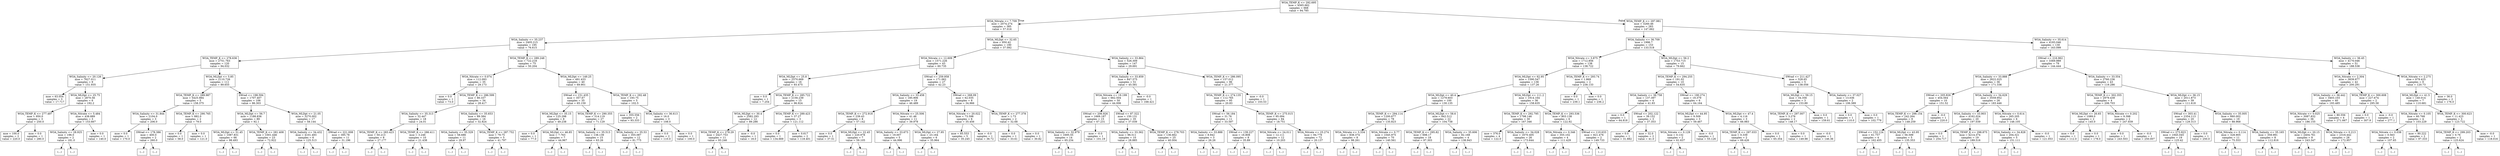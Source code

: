 digraph Tree {
node [shape=box] ;
0 [label="WOA_TEMP_K <= 292.695\nmse = 4565.662\nsamples = 668\nvalue = 94.785"] ;
1 [label="WOA_Nitrate <= 7.709\nmse = 2074.274\nsamples = 385\nvalue = 57.016"] ;
0 -> 1 [labeldistance=2.5, labelangle=45, headlabel="True"] ;
2 [label="WOA_Salinity <= 35.237\nmse = 2405.215\nsamples = 195\nvalue = 76.615"] ;
1 -> 2 ;
3 [label="WOA_TEMP_K <= 278.636\nmse = 2751.763\nsamples = 120\nvalue = 94.032"] ;
2 -> 3 ;
4 [label="WOA_Salinity <= 20.126\nmse = 7627.011\nsamples = 9\nvalue = 151.935"] ;
3 -> 4 ;
5 [label="mse = 63.054\nsamples = 3\nvalue = 17.717"] ;
4 -> 5 ;
6 [label="WOA_MLDpt <= 25.75\nmse = 2870.56\nsamples = 6\nvalue = 192.2"] ;
4 -> 6 ;
7 [label="WOA_TEMP_K <= 277.497\nmse = 950.0\nsamples = 3\nvalue = 250.0"] ;
6 -> 7 ;
8 [label="mse = 100.0\nsamples = 2\nvalue = 220.0"] ;
7 -> 8 ;
9 [label="mse = 0.0\nsamples = 1\nvalue = 280.0"] ;
7 -> 9 ;
10 [label="WOA_Nitrate <= 5.484\nmse = 438.889\nsamples = 3\nvalue = 153.667"] ;
6 -> 10 ;
11 [label="WOA_Salinity <= 28.925\nmse = 196.0\nsamples = 2\nvalue = 181.0"] ;
10 -> 11 ;
12 [label="(...)"] ;
11 -> 12 ;
13 [label="(...)"] ;
11 -> 13 ;
14 [label="mse = 0.0\nsamples = 1\nvalue = 140.0"] ;
10 -> 14 ;
15 [label="WOA_MLDpt <= 5.85\nmse = 2110.726\nsamples = 111\nvalue = 89.655"] ;
3 -> 15 ;
16 [label="WOA_TEMP_K <= 289.987\nmse = 5425.984\nsamples = 5\nvalue = 158.375"] ;
15 -> 16 ;
17 [label="WOA_Salinity <= 31.844\nmse = 2104.0\nsamples = 3\nvalue = 206.0"] ;
16 -> 17 ;
18 [label="mse = 0.0\nsamples = 1\nvalue = 170.0"] ;
17 -> 18 ;
19 [label="SWrad <= 178.386\nmse = 400.0\nsamples = 2\nvalue = 260.0"] ;
17 -> 19 ;
20 [label="(...)"] ;
19 -> 20 ;
21 [label="(...)"] ;
19 -> 21 ;
22 [label="WOA_TEMP_K <= 290.765\nmse = 882.0\nsamples = 2\nvalue = 79.0"] ;
16 -> 22 ;
23 [label="mse = 0.0\nsamples = 1\nvalue = 58.0"] ;
22 -> 23 ;
24 [label="mse = 0.0\nsamples = 1\nvalue = 121.0"] ;
22 -> 24 ;
25 [label="SWrad <= 198.594\nmse = 1707.407\nsamples = 106\nvalue = 86.303"] ;
15 -> 25 ;
26 [label="WOA_MLDpt <= 56.7\nmse = 1188.836\nsamples = 89\nvalue = 92.1"] ;
25 -> 26 ;
27 [label="WOA_MLDpt <= 51.45\nmse = 1087.831\nsamples = 66\nvalue = 98.493"] ;
26 -> 27 ;
28 [label="(...)"] ;
27 -> 28 ;
129 [label="(...)"] ;
27 -> 129 ;
130 [label="WOA_TEMP_K <= 281.408\nmse = 1001.446\nsamples = 23\nvalue = 72.922"] ;
26 -> 130 ;
131 [label="(...)"] ;
130 -> 131 ;
152 [label="(...)"] ;
130 -> 152 ;
169 [label="WOA_MLDpt <= 21.05\nmse = 3270.002\nsamples = 17\nvalue = 58.144"] ;
25 -> 169 ;
170 [label="WOA_Salinity <= 34.432\nmse = 4101.493\nsamples = 6\nvalue = 125.513"] ;
169 -> 170 ;
171 [label="(...)"] ;
170 -> 171 ;
174 [label="(...)"] ;
170 -> 174 ;
179 [label="SWrad <= 221.008\nmse = 395.78\nsamples = 11\nvalue = 31.196"] ;
169 -> 179 ;
180 [label="(...)"] ;
179 -> 180 ;
195 [label="(...)"] ;
179 -> 195 ;
198 [label="WOA_TEMP_K <= 289.248\nmse = 722.218\nsamples = 75\nvalue = 50.204"] ;
2 -> 198 ;
199 [label="WOA_Nitrate <= 0.074\nmse = 112.093\nsamples = 35\nvalue = 29.173"] ;
198 -> 199 ;
200 [label="mse = 0.0\nsamples = 1\nvalue = 73.0"] ;
199 -> 200 ;
201 [label="WOA_TEMP_K <= 286.599\nmse = 80.337\nsamples = 34\nvalue = 28.417"] ;
199 -> 201 ;
202 [label="WOA_Salinity <= 35.313\nmse = 32.447\nsamples = 18\nvalue = 24.01"] ;
201 -> 202 ;
203 [label="WOA_TEMP_K <= 283.423\nmse = 50.213\nsamples = 8\nvalue = 27.177"] ;
202 -> 203 ;
204 [label="(...)"] ;
203 -> 204 ;
207 [label="(...)"] ;
203 -> 207 ;
212 [label="WOA_TEMP_K <= 286.411\nmse = 3.246\nsamples = 10\nvalue = 21.438"] ;
202 -> 212 ;
213 [label="(...)"] ;
212 -> 213 ;
218 [label="(...)"] ;
212 -> 218 ;
219 [label="WOA_Salinity <= 35.653\nmse = 89.384\nsamples = 16\nvalue = 32.824"] ;
201 -> 219 ;
220 [label="WOA_Salinity <= 35.329\nmse = 58.686\nsamples = 11\nvalue = 29.97"] ;
219 -> 220 ;
221 [label="(...)"] ;
220 -> 221 ;
226 [label="(...)"] ;
220 -> 226 ;
233 [label="WOA_TEMP_K <= 287.752\nmse = 79.75\nsamples = 5\nvalue = 41.797"] ;
219 -> 233 ;
234 [label="(...)"] ;
233 -> 234 ;
235 [label="(...)"] ;
233 -> 235 ;
242 [label="WOA_MLDpt <= 149.25\nmse = 491.433\nsamples = 40\nvalue = 69.901"] ;
198 -> 242 ;
243 [label="SWrad <= 151.435\nmse = 357.67\nsamples = 35\nvalue = 65.159"] ;
242 -> 243 ;
244 [label="WOA_MLDpt <= 35.15\nmse = 125.298\nsamples = 8\nvalue = 49.238"] ;
243 -> 244 ;
245 [label="mse = 0.0\nsamples = 1\nvalue = 77.0"] ;
244 -> 245 ;
246 [label="WOA_MLDpt <= 46.85\nmse = 7.763\nsamples = 7\nvalue = 44.967"] ;
244 -> 246 ;
247 [label="(...)"] ;
246 -> 247 ;
248 [label="(...)"] ;
246 -> 248 ;
259 [label="WOA_TEMP_K <= 290.355\nmse = 314.119\nsamples = 27\nvalue = 71.129"] ;
243 -> 259 ;
260 [label="WOA_Salinity <= 35.513\nmse = 138.139\nsamples = 15\nvalue = 63.26"] ;
259 -> 260 ;
261 [label="(...)"] ;
260 -> 261 ;
266 [label="(...)"] ;
260 -> 266 ;
275 [label="WOA_Salinity <= 35.53\nmse = 355.087\nsamples = 12\nvalue = 81.775"] ;
259 -> 275 ;
276 [label="(...)"] ;
275 -> 276 ;
281 [label="(...)"] ;
275 -> 281 ;
298 [label="WOA_TEMP_K <= 292.48\nmse = 193.75\nsamples = 5\nvalue = 102.5"] ;
242 -> 298 ;
299 [label="mse = 355.556\nsamples = 2\nvalue = 93.333"] ;
298 -> 299 ;
300 [label="WOA_Salinity <= 36.613\nmse = 16.0\nsamples = 3\nvalue = 108.0"] ;
298 -> 300 ;
301 [label="mse = 0.0\nsamples = 2\nvalue = 110.0"] ;
300 -> 301 ;
302 [label="mse = 0.0\nsamples = 1\nvalue = 100.0"] ;
300 -> 302 ;
303 [label="WOA_MLDpt <= 32.65\nmse = 950.42\nsamples = 190\nvalue = 37.092"] ;
1 -> 303 ;
304 [label="WOA_Nitrate <= 12.609\nmse = 1571.226\nsamples = 43\nvalue = 60.735"] ;
303 -> 304 ;
305 [label="WOA_MLDpt <= 25.8\nmse = 2370.669\nsamples = 16\nvalue = 93.475"] ;
304 -> 305 ;
306 [label="mse = 0.0\nsamples = 1\nvalue = 7.254"] ;
305 -> 306 ;
307 [label="WOA_TEMP_K <= 285.722\nmse = 2156.239\nsamples = 15\nvalue = 96.924"] ;
305 -> 307 ;
308 [label="WOA_MLDpt <= 30.4\nmse = 2582.293\nsamples = 12\nvalue = 89.286"] ;
307 -> 308 ;
309 [label="WOA_TEMP_K <= 278.29\nmse = 2427.753\nsamples = 11\nvalue = 93.246"] ;
308 -> 309 ;
310 [label="(...)"] ;
309 -> 310 ;
311 [label="(...)"] ;
309 -> 311 ;
312 [label="mse = -0.0\nsamples = 1\nvalue = 18.0"] ;
308 -> 312 ;
313 [label="WOA_TEMP_K <= 289.423\nmse = 37.27\nsamples = 3\nvalue = 121.112"] ;
307 -> 313 ;
314 [label="mse = 0.0\nsamples = 1\nvalue = 134.669"] ;
313 -> 314 ;
315 [label="mse = 0.617\nsamples = 2\nvalue = 118.401"] ;
313 -> 315 ;
316 [label="SWrad <= 259.958\nmse = 171.062\nsamples = 27\nvalue = 42.23"] ;
304 -> 316 ;
317 [label="WOA_Salinity <= 33.458\nmse = 185.906\nsamples = 19\nvalue = 46.489"] ;
316 -> 317 ;
318 [label="WOA_TEMP_K <= 272.918\nmse = 239.43\nsamples = 8\nvalue = 57.142"] ;
317 -> 318 ;
319 [label="mse = 0.0\nsamples = 1\nvalue = 37.51"] ;
318 -> 319 ;
320 [label="WOA_MLDpt <= 22.45\nmse = 220.978\nsamples = 7\nvalue = 59.105"] ;
318 -> 320 ;
321 [label="(...)"] ;
320 -> 321 ;
322 [label="(...)"] ;
320 -> 322 ;
325 [label="WOA_Nitrate <= 25.506\nmse = 41.46\nsamples = 11\nvalue = 39.978"] ;
317 -> 325 ;
326 [label="WOA_Salinity <= 33.673\nmse = 19.007\nsamples = 5\nvalue = 44.996"] ;
325 -> 326 ;
327 [label="(...)"] ;
326 -> 327 ;
332 [label="(...)"] ;
326 -> 332 ;
335 [label="WOA_MLDpt <= 27.95\nmse = 23.164\nsamples = 6\nvalue = 35.964"] ;
325 -> 335 ;
336 [label="(...)"] ;
335 -> 336 ;
337 [label="(...)"] ;
335 -> 337 ;
346 [label="SWrad <= 268.09\nmse = 62.035\nsamples = 8\nvalue = 34.966"] ;
316 -> 346 ;
347 [label="WOA_Nitrate <= 20.022\nmse = 73.598\nsamples = 6\nvalue = 35.456"] ;
346 -> 347 ;
348 [label="mse = 85.553\nsamples = 5\nvalue = 35.245"] ;
347 -> 348 ;
349 [label="mse = -0.0\nsamples = 1\nvalue = 36.72"] ;
347 -> 349 ;
350 [label="WOA_TEMP_K <= 277.378\nmse = 1.73\nsamples = 2\nvalue = 32.68"] ;
346 -> 350 ;
351 [label="mse = 0.0\nsamples = 1\nvalue = 33.61"] ;
350 -> 351 ;
352 [label="mse = 0.0\nsamples = 1\nvalue = 30.82"] ;
350 -> 352 ;
353 [label="WOA_Salinity <= 33.864\nmse = 526.309\nsamples = 147\nvalue = 29.691"] ;
303 -> 353 ;
354 [label="WOA_Salinity <= 33.859\nmse = 847.575\nsamples = 51\nvalue = 45.581"] ;
353 -> 354 ;
355 [label="WOA_Nitrate <= 19.199\nmse = 662.504\nsamples = 50\nvalue = 44.006"] ;
354 -> 355 ;
356 [label="SWrad <= 206.926\nmse = 1669.187\nsamples = 15\nvalue = 67.231"] ;
355 -> 356 ;
357 [label="WOA_Salinity <= 32.979\nmse = 1695.55\nsamples = 14\nvalue = 65.234"] ;
356 -> 357 ;
358 [label="(...)"] ;
357 -> 358 ;
361 [label="(...)"] ;
357 -> 361 ;
366 [label="mse = -0.0\nsamples = 1\nvalue = 101.19"] ;
356 -> 366 ;
367 [label="SWrad <= 87.322\nmse = 150.131\nsamples = 35\nvalue = 37.039"] ;
355 -> 367 ;
368 [label="WOA_Salinity <= 33.362\nmse = 96.511\nsamples = 10\nvalue = 28.885"] ;
367 -> 368 ;
369 [label="(...)"] ;
368 -> 369 ;
370 [label="(...)"] ;
368 -> 370 ;
385 [label="WOA_TEMP_K <= 278.703\nmse = 136.662\nsamples = 25\nvalue = 40.004"] ;
367 -> 385 ;
386 [label="(...)"] ;
385 -> 386 ;
427 [label="(...)"] ;
385 -> 427 ;
428 [label="mse = -0.0\nsamples = 1\nvalue = 168.421"] ;
354 -> 428 ;
429 [label="WOA_TEMP_K <= 286.095\nmse = 157.012\nsamples = 96\nvalue = 21.377"] ;
353 -> 429 ;
430 [label="WOA_TEMP_K <= 274.135\nmse = 112.765\nsamples = 95\nvalue = 20.83"] ;
429 -> 430 ;
431 [label="SWrad <= 56.184\nmse = 31.76\nsamples = 11\nvalue = 33.597"] ;
430 -> 431 ;
432 [label="WOA_Salinity <= 33.888\nmse = 8.942\nsamples = 3\nvalue = 26.26"] ;
431 -> 432 ;
433 [label="(...)"] ;
432 -> 433 ;
434 [label="(...)"] ;
432 -> 434 ;
437 [label="SWrad <= 139.227\nmse = 16.808\nsamples = 8\nvalue = 35.89"] ;
431 -> 437 ;
438 [label="(...)"] ;
437 -> 438 ;
449 [label="(...)"] ;
437 -> 449 ;
452 [label="WOA_TEMP_K <= 275.015\nmse = 95.094\nsamples = 84\nvalue = 18.751"] ;
430 -> 452 ;
453 [label="WOA_Nitrate <= 24.011\nmse = 12.111\nsamples = 12\nvalue = 10.203"] ;
452 -> 453 ;
454 [label="(...)"] ;
453 -> 454 ;
463 [label="(...)"] ;
453 -> 463 ;
474 [label="WOA_Nitrate <= 25.274\nmse = 94.779\nsamples = 72\nvalue = 20.137"] ;
452 -> 474 ;
475 [label="(...)"] ;
474 -> 475 ;
552 [label="(...)"] ;
474 -> 552 ;
555 [label="mse = -0.0\nsamples = 1\nvalue = 103.53"] ;
429 -> 555 ;
556 [label="WOA_TEMP_K <= 297.981\nmse = 3260.46\nsamples = 283\nvalue = 147.662"] ;
0 -> 556 [labeldistance=2.5, labelangle=-45, headlabel="False"] ;
557 [label="WOA_Salinity <= 36.709\nmse = 1996.7\nsamples = 153\nvalue = 133.518"] ;
556 -> 557 ;
558 [label="WOA_Nitrate <= 3.875\nmse = 1712.856\nsamples = 138\nvalue = 138.722"] ;
557 -> 558 ;
559 [label="WOA_MLDpt <= 62.95\nmse = 1590.547\nsamples = 136\nvalue = 137.26"] ;
558 -> 559 ;
560 [label="WOA_MLDpt <= 40.4\nmse = 1279.603\nsamples = 100\nvalue = 130.135"] ;
559 -> 560 ;
561 [label="WOA_TEMP_K <= 294.114\nmse = 1200.677\nsamples = 78\nvalue = 135.823"] ;
560 -> 561 ;
562 [label="WOA_Nitrate <= 3.334\nmse = 838.374\nsamples = 8\nvalue = 98.261"] ;
561 -> 562 ;
563 [label="(...)"] ;
562 -> 563 ;
572 [label="(...)"] ;
562 -> 572 ;
575 [label="WOA_Nitrate <= 0.77\nmse = 1045.975\nsamples = 70\nvalue = 140.561"] ;
561 -> 575 ;
576 [label="(...)"] ;
575 -> 576 ;
677 [label="(...)"] ;
575 -> 677 ;
682 [label="WOA_MLDpt <= 58.6\nmse = 842.512\nsamples = 22\nvalue = 104.738"] ;
560 -> 682 ;
683 [label="WOA_TEMP_K <= 295.82\nmse = 698.17\nsamples = 18\nvalue = 97.303"] ;
682 -> 683 ;
684 [label="(...)"] ;
683 -> 684 ;
707 [label="(...)"] ;
683 -> 707 ;
716 [label="WOA_Salinity <= 35.606\nmse = 82.168\nsamples = 4\nvalue = 138.943"] ;
682 -> 716 ;
717 [label="(...)"] ;
716 -> 717 ;
720 [label="(...)"] ;
716 -> 720 ;
721 [label="WOA_MLDpt <= 111.2\nmse = 1914.164\nsamples = 36\nvalue = 158.635"] ;
559 -> 721 ;
722 [label="WOA_TEMP_K <= 292.795\nmse = 1798.146\nsamples = 30\nvalue = 167.346"] ;
721 -> 722 ;
723 [label="mse = 376.0\nsamples = 4\nvalue = 122.0"] ;
722 -> 723 ;
724 [label="WOA_Salinity <= 34.028\nmse = 1670.405\nsamples = 26\nvalue = 173.644"] ;
722 -> 724 ;
725 [label="(...)"] ;
724 -> 725 ;
726 [label="(...)"] ;
724 -> 726 ;
757 [label="WOA_TEMP_K <= 293.536\nmse = 803.138\nsamples = 6\nvalue = 122.92"] ;
721 -> 757 ;
758 [label="WOA_Nitrate <= 0.346\nmse = 355.102\nsamples = 4\nvalue = 111.429"] ;
757 -> 758 ;
759 [label="(...)"] ;
758 -> 759 ;
760 [label="(...)"] ;
758 -> 760 ;
761 [label="SWrad <= 110.633\nmse = 821.476\nsamples = 2\nvalue = 149.733"] ;
757 -> 761 ;
762 [label="(...)"] ;
761 -> 762 ;
763 [label="(...)"] ;
761 -> 763 ;
764 [label="WOA_TEMP_K <= 293.74\nmse = 1.869\nsamples = 2\nvalue = 238.133"] ;
558 -> 764 ;
765 [label="mse = 0.0\nsamples = 1\nvalue = 239.1"] ;
764 -> 765 ;
766 [label="mse = 0.0\nsamples = 1\nvalue = 236.2"] ;
764 -> 766 ;
767 [label="WOA_MLDpt <= 56.2\nmse = 1753.715\nsamples = 15\nvalue = 79.662"] ;
557 -> 767 ;
768 [label="WOA_TEMP_K <= 294.255\nmse = 191.02\nsamples = 10\nvalue = 54.635"] ;
767 -> 768 ;
769 [label="WOA_Salinity <= 36.758\nmse = 137.397\nsamples = 4\nvalue = 41.93"] ;
768 -> 769 ;
770 [label="mse = 0.0\nsamples = 1\nvalue = 64.818"] ;
769 -> 770 ;
771 [label="SWrad <= 202.122\nmse = 39.152\nsamples = 3\nvalue = 37.353"] ;
769 -> 771 ;
772 [label="mse = 0.0\nsamples = 1\nvalue = 31.882"] ;
771 -> 772 ;
773 [label="mse = 32.0\nsamples = 2\nvalue = 41.0"] ;
771 -> 773 ;
774 [label="SWrad <= 190.274\nmse = 19.379\nsamples = 6\nvalue = 64.164"] ;
768 -> 774 ;
775 [label="WOA_MLDpt <= 44.95\nmse = 9.509\nsamples = 3\nvalue = 59.467"] ;
774 -> 775 ;
776 [label="WOA_Nitrate <= 0.129\nmse = 0.132\nsamples = 2\nvalue = 61.637"] ;
775 -> 776 ;
777 [label="(...)"] ;
776 -> 777 ;
778 [label="(...)"] ;
776 -> 778 ;
779 [label="mse = -0.0\nsamples = 1\nvalue = 55.126"] ;
775 -> 779 ;
780 [label="WOA_MLDpt <= 47.4\nmse = 4.116\nsamples = 3\nvalue = 66.983"] ;
774 -> 780 ;
781 [label="WOA_TEMP_K <= 297.033\nmse = 0.339\nsamples = 2\nvalue = 69.426"] ;
780 -> 781 ;
782 [label="(...)"] ;
781 -> 782 ;
783 [label="(...)"] ;
781 -> 783 ;
784 [label="mse = 0.0\nsamples = 1\nvalue = 65.354"] ;
780 -> 784 ;
785 [label="SWrad <= 211.427\nmse = 528.65\nsamples = 5\nvalue = 138.056"] ;
767 -> 785 ;
786 [label="WOA_MLDpt <= 59.15\nmse = 34.356\nsamples = 3\nvalue = 153.89"] ;
785 -> 786 ;
787 [label="WOA_TEMP_K <= 297.007\nmse = 3.276\nsamples = 2\nvalue = 148.17"] ;
786 -> 787 ;
788 [label="mse = 0.0\nsamples = 1\nvalue = 149.98"] ;
787 -> 788 ;
789 [label="mse = -0.0\nsamples = 1\nvalue = 146.36"] ;
787 -> 789 ;
790 [label="mse = 0.0\nsamples = 1\nvalue = 159.61"] ;
786 -> 790 ;
791 [label="WOA_Salinity <= 37.027\nmse = 13.036\nsamples = 2\nvalue = 106.389"] ;
785 -> 791 ;
792 [label="mse = 0.0\nsamples = 1\nvalue = 110.0"] ;
791 -> 792 ;
793 [label="mse = 0.0\nsamples = 1\nvalue = 102.779"] ;
791 -> 793 ;
794 [label="WOA_Salinity <= 35.614\nmse = 4183.046\nsamples = 130\nvalue = 163.099"] ;
556 -> 794 ;
795 [label="SWrad <= 216.962\nmse = 3369.989\nsamples = 79\nvalue = 144.444"] ;
794 -> 795 ;
796 [label="WOA_Salinity <= 33.888\nmse = 2622.025\nsamples = 36\nvalue = 171.336"] ;
795 -> 796 ;
797 [label="SWrad <= 205.826\nmse = 454.564\nsamples = 10\nvalue = 151.52"] ;
796 -> 797 ;
798 [label="WOA_TEMP_K <= 298.154\nmse = 242.264\nsamples = 9\nvalue = 148.259"] ;
797 -> 798 ;
799 [label="SWrad <= 152.124\nmse = 61.757\nsamples = 4\nvalue = 162.455"] ;
798 -> 799 ;
800 [label="(...)"] ;
799 -> 800 ;
801 [label="(...)"] ;
799 -> 801 ;
802 [label="WOA_MLDpt <= 43.95\nmse = 56.599\nsamples = 5\nvalue = 135.353"] ;
798 -> 802 ;
803 [label="(...)"] ;
802 -> 803 ;
810 [label="(...)"] ;
802 -> 810 ;
811 [label="mse = -0.0\nsamples = 1\nvalue = 220.0"] ;
797 -> 811 ;
812 [label="WOA_Salinity <= 34.629\nmse = 3559.952\nsamples = 26\nvalue = 183.446"] ;
796 -> 812 ;
813 [label="WOA_Salinity <= 33.903\nmse = 4162.024\nsamples = 20\nvalue = 197.039"] ;
812 -> 813 ;
814 [label="mse = 0.0\nsamples = 1\nvalue = 254.717"] ;
813 -> 814 ;
815 [label="WOA_TEMP_K <= 298.875\nmse = 4214.374\nsamples = 19\nvalue = 189.516"] ;
813 -> 815 ;
816 [label="(...)"] ;
815 -> 816 ;
825 [label="(...)"] ;
815 -> 825 ;
836 [label="WOA_Nitrate <= 0.614\nmse = 265.205\nsamples = 6\nvalue = 148.105"] ;
812 -> 836 ;
837 [label="WOA_Salinity <= 34.828\nmse = 204.321\nsamples = 5\nvalue = 151.111"] ;
836 -> 837 ;
838 [label="(...)"] ;
837 -> 838 ;
841 [label="(...)"] ;
837 -> 841 ;
842 [label="mse = -0.0\nsamples = 1\nvalue = 121.053"] ;
836 -> 842 ;
843 [label="WOA_Salinity <= 33.554\nmse = 2760.236\nsamples = 43\nvalue = 119.286"] ;
795 -> 843 ;
844 [label="WOA_TEMP_K <= 302.355\nmse = 2979.439\nsamples = 4\nvalue = 206.703"] ;
843 -> 844 ;
845 [label="WOA_MLDpt <= 26.65\nmse = 1089.0\nsamples = 2\nvalue = 145.0"] ;
844 -> 845 ;
846 [label="mse = 0.0\nsamples = 1\nvalue = 112.0"] ;
845 -> 846 ;
847 [label="mse = 0.0\nsamples = 1\nvalue = 178.0"] ;
845 -> 847 ;
848 [label="WOA_Nitrate <= 0.202\nmse = 9.398\nsamples = 2\nvalue = 247.839"] ;
844 -> 848 ;
849 [label="mse = 0.0\nsamples = 1\nvalue = 243.503"] ;
848 -> 849 ;
850 [label="mse = -0.0\nsamples = 1\nvalue = 250.007"] ;
848 -> 850 ;
851 [label="WOA_MLDpt <= 36.15\nmse = 2011.873\nsamples = 39\nvalue = 111.618"] ;
843 -> 851 ;
852 [label="SWrad <= 303.41\nmse = 2354.113\nsamples = 20\nvalue = 129.313"] ;
851 -> 852 ;
853 [label="SWrad <= 273.923\nmse = 1945.045\nsamples = 19\nvalue = 125.42"] ;
852 -> 853 ;
854 [label="(...)"] ;
853 -> 854 ;
885 [label="(...)"] ;
853 -> 885 ;
890 [label="mse = 0.0\nsamples = 1\nvalue = 250.0"] ;
852 -> 890 ;
891 [label="WOA_Salinity <= 35.005\nmse = 660.002\nsamples = 19\nvalue = 88.968"] ;
851 -> 891 ;
892 [label="WOA_Nitrate <= 0.114\nmse = 328.905\nsamples = 11\nvalue = 75.553"] ;
891 -> 892 ;
893 [label="(...)"] ;
892 -> 893 ;
906 [label="(...)"] ;
892 -> 906 ;
911 [label="WOA_Salinity <= 35.165\nmse = 359.991\nsamples = 8\nvalue = 112.816"] ;
891 -> 911 ;
912 [label="(...)"] ;
911 -> 912 ;
917 [label="(...)"] ;
911 -> 917 ;
926 [label="WOA_Salinity <= 36.45\nmse = 4170.046\nsamples = 51\nvalue = 188.538"] ;
794 -> 926 ;
927 [label="WOA_Nitrate <= 2.304\nmse = 3839.977\nsamples = 42\nvalue = 200.291"] ;
926 -> 927 ;
928 [label="WOA_Salinity <= 36.442\nmse = 3403.103\nsamples = 40\nvalue = 193.485"] ;
927 -> 928 ;
929 [label="WOA_Nitrate <= 0.025\nmse = 3087.832\nsamples = 36\nvalue = 186.155"] ;
928 -> 929 ;
930 [label="WOA_MLDpt <= 20.15\nmse = 2404.761\nsamples = 8\nvalue = 243.347"] ;
929 -> 930 ;
931 [label="(...)"] ;
930 -> 931 ;
932 [label="(...)"] ;
930 -> 932 ;
937 [label="WOA_Nitrate <= 0.213\nmse = 2316.442\nsamples = 28\nvalue = 172.957"] ;
929 -> 937 ;
938 [label="(...)"] ;
937 -> 938 ;
959 [label="(...)"] ;
937 -> 959 ;
966 [label="mse = 80.556\nsamples = 4\nvalue = 271.667"] ;
928 -> 966 ;
967 [label="WOA_TEMP_K <= 300.608\nmse = 227.674\nsamples = 2\nvalue = 295.58"] ;
927 -> 967 ;
968 [label="mse = 0.0\nsamples = 1\nvalue = 307.9"] ;
967 -> 968 ;
969 [label="mse = -0.0\nsamples = 1\nvalue = 277.1"] ;
967 -> 969 ;
970 [label="WOA_Nitrate <= 2.275\nmse = 679.425\nsamples = 9\nvalue = 120.73"] ;
926 -> 970 ;
971 [label="WOA_MLDpt <= 41.5\nmse = 140.014\nsamples = 7\nvalue = 110.681"] ;
970 -> 971 ;
972 [label="WOA_Nitrate <= 0.105\nmse = 60.768\nsamples = 4\nvalue = 103.229"] ;
971 -> 972 ;
973 [label="WOA_Nitrate <= 0.038\nmse = 0.563\nsamples = 2\nvalue = 107.65"] ;
972 -> 973 ;
974 [label="(...)"] ;
973 -> 974 ;
975 [label="(...)"] ;
973 -> 975 ;
976 [label="mse = 80.222\nsamples = 2\nvalue = 97.333"] ;
972 -> 976 ;
977 [label="WOA_TEMP_K <= 300.623\nmse = 11.423\nsamples = 3\nvalue = 123.722"] ;
971 -> 977 ;
978 [label="WOA_TEMP_K <= 299.203\nmse = 0.76\nsamples = 2\nvalue = 125.624"] ;
977 -> 978 ;
979 [label="(...)"] ;
978 -> 979 ;
980 [label="(...)"] ;
978 -> 980 ;
981 [label="mse = -0.0\nsamples = 1\nvalue = 118.016"] ;
977 -> 981 ;
982 [label="mse = 36.0\nsamples = 2\nvalue = 176.0"] ;
970 -> 982 ;
}